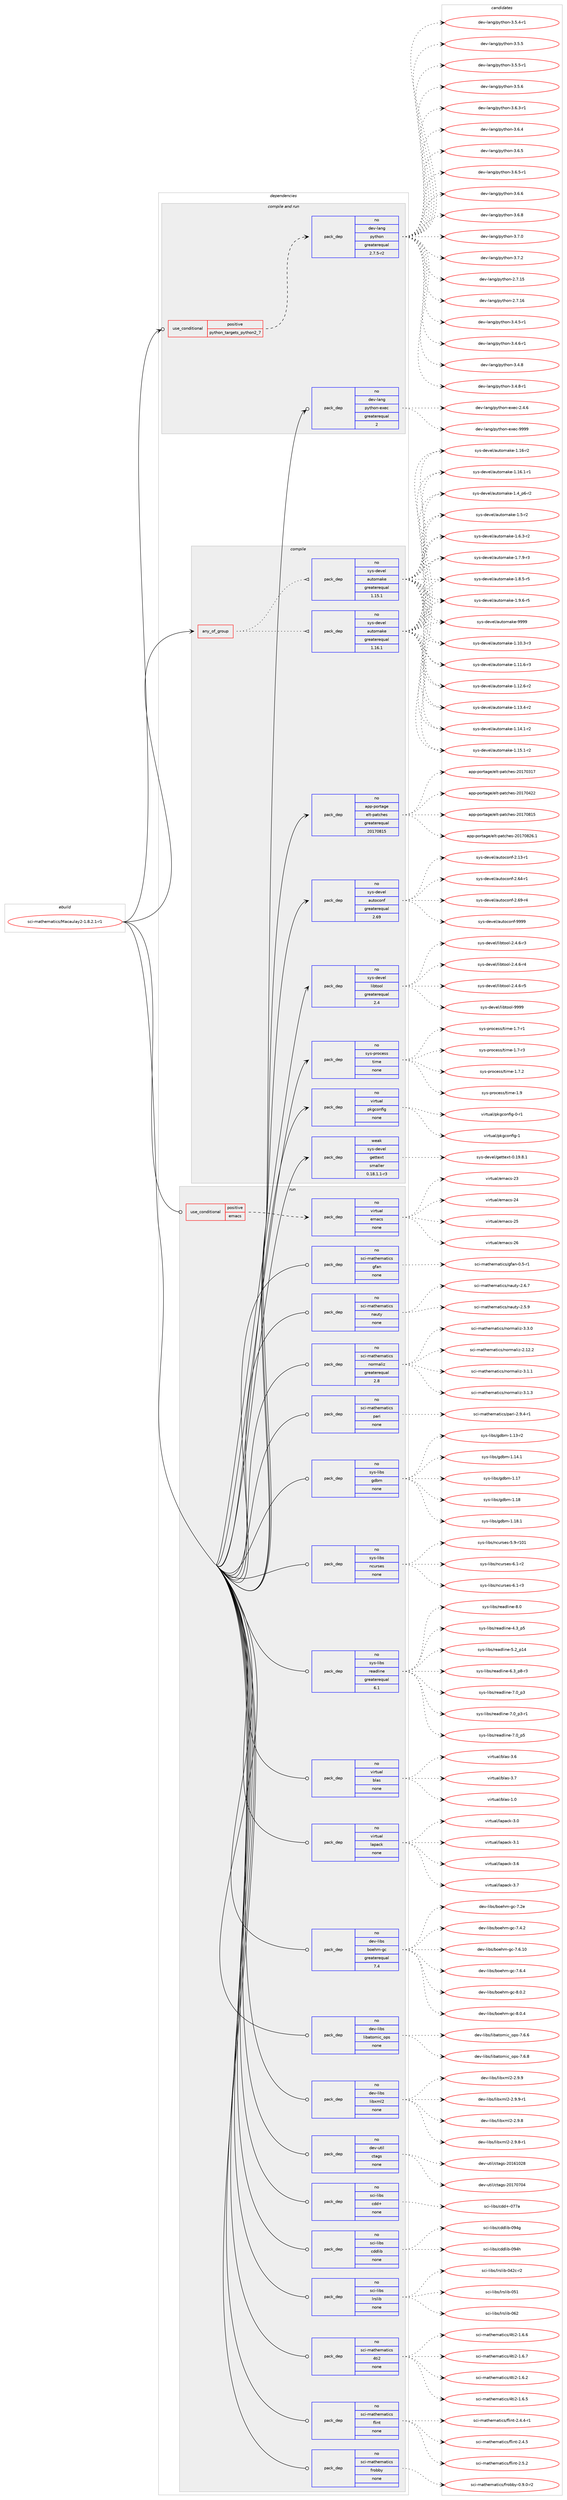 digraph prolog {

# *************
# Graph options
# *************

newrank=true;
concentrate=true;
compound=true;
graph [rankdir=LR,fontname=Helvetica,fontsize=10,ranksep=1.5];#, ranksep=2.5, nodesep=0.2];
edge  [arrowhead=vee];
node  [fontname=Helvetica,fontsize=10];

# **********
# The ebuild
# **********

subgraph cluster_leftcol {
color=gray;
rank=same;
label=<<i>ebuild</i>>;
id [label="sci-mathematics/Macaulay2-1.8.2.1-r1", color=red, width=4, href="../sci-mathematics/Macaulay2-1.8.2.1-r1.svg"];
}

# ****************
# The dependencies
# ****************

subgraph cluster_midcol {
color=gray;
label=<<i>dependencies</i>>;
subgraph cluster_compile {
fillcolor="#eeeeee";
style=filled;
label=<<i>compile</i>>;
subgraph any26973 {
dependency1697613 [label=<<TABLE BORDER="0" CELLBORDER="1" CELLSPACING="0" CELLPADDING="4"><TR><TD CELLPADDING="10">any_of_group</TD></TR></TABLE>>, shape=none, color=red];subgraph pack1215384 {
dependency1697614 [label=<<TABLE BORDER="0" CELLBORDER="1" CELLSPACING="0" CELLPADDING="4" WIDTH="220"><TR><TD ROWSPAN="6" CELLPADDING="30">pack_dep</TD></TR><TR><TD WIDTH="110">no</TD></TR><TR><TD>sys-devel</TD></TR><TR><TD>automake</TD></TR><TR><TD>greaterequal</TD></TR><TR><TD>1.16.1</TD></TR></TABLE>>, shape=none, color=blue];
}
dependency1697613:e -> dependency1697614:w [weight=20,style="dotted",arrowhead="oinv"];
subgraph pack1215385 {
dependency1697615 [label=<<TABLE BORDER="0" CELLBORDER="1" CELLSPACING="0" CELLPADDING="4" WIDTH="220"><TR><TD ROWSPAN="6" CELLPADDING="30">pack_dep</TD></TR><TR><TD WIDTH="110">no</TD></TR><TR><TD>sys-devel</TD></TR><TR><TD>automake</TD></TR><TR><TD>greaterequal</TD></TR><TR><TD>1.15.1</TD></TR></TABLE>>, shape=none, color=blue];
}
dependency1697613:e -> dependency1697615:w [weight=20,style="dotted",arrowhead="oinv"];
}
id:e -> dependency1697613:w [weight=20,style="solid",arrowhead="vee"];
subgraph pack1215386 {
dependency1697616 [label=<<TABLE BORDER="0" CELLBORDER="1" CELLSPACING="0" CELLPADDING="4" WIDTH="220"><TR><TD ROWSPAN="6" CELLPADDING="30">pack_dep</TD></TR><TR><TD WIDTH="110">no</TD></TR><TR><TD>app-portage</TD></TR><TR><TD>elt-patches</TD></TR><TR><TD>greaterequal</TD></TR><TR><TD>20170815</TD></TR></TABLE>>, shape=none, color=blue];
}
id:e -> dependency1697616:w [weight=20,style="solid",arrowhead="vee"];
subgraph pack1215387 {
dependency1697617 [label=<<TABLE BORDER="0" CELLBORDER="1" CELLSPACING="0" CELLPADDING="4" WIDTH="220"><TR><TD ROWSPAN="6" CELLPADDING="30">pack_dep</TD></TR><TR><TD WIDTH="110">no</TD></TR><TR><TD>sys-devel</TD></TR><TR><TD>autoconf</TD></TR><TR><TD>greaterequal</TD></TR><TR><TD>2.69</TD></TR></TABLE>>, shape=none, color=blue];
}
id:e -> dependency1697617:w [weight=20,style="solid",arrowhead="vee"];
subgraph pack1215388 {
dependency1697618 [label=<<TABLE BORDER="0" CELLBORDER="1" CELLSPACING="0" CELLPADDING="4" WIDTH="220"><TR><TD ROWSPAN="6" CELLPADDING="30">pack_dep</TD></TR><TR><TD WIDTH="110">no</TD></TR><TR><TD>sys-devel</TD></TR><TR><TD>libtool</TD></TR><TR><TD>greaterequal</TD></TR><TR><TD>2.4</TD></TR></TABLE>>, shape=none, color=blue];
}
id:e -> dependency1697618:w [weight=20,style="solid",arrowhead="vee"];
subgraph pack1215389 {
dependency1697619 [label=<<TABLE BORDER="0" CELLBORDER="1" CELLSPACING="0" CELLPADDING="4" WIDTH="220"><TR><TD ROWSPAN="6" CELLPADDING="30">pack_dep</TD></TR><TR><TD WIDTH="110">no</TD></TR><TR><TD>sys-process</TD></TR><TR><TD>time</TD></TR><TR><TD>none</TD></TR><TR><TD></TD></TR></TABLE>>, shape=none, color=blue];
}
id:e -> dependency1697619:w [weight=20,style="solid",arrowhead="vee"];
subgraph pack1215390 {
dependency1697620 [label=<<TABLE BORDER="0" CELLBORDER="1" CELLSPACING="0" CELLPADDING="4" WIDTH="220"><TR><TD ROWSPAN="6" CELLPADDING="30">pack_dep</TD></TR><TR><TD WIDTH="110">no</TD></TR><TR><TD>virtual</TD></TR><TR><TD>pkgconfig</TD></TR><TR><TD>none</TD></TR><TR><TD></TD></TR></TABLE>>, shape=none, color=blue];
}
id:e -> dependency1697620:w [weight=20,style="solid",arrowhead="vee"];
subgraph pack1215391 {
dependency1697621 [label=<<TABLE BORDER="0" CELLBORDER="1" CELLSPACING="0" CELLPADDING="4" WIDTH="220"><TR><TD ROWSPAN="6" CELLPADDING="30">pack_dep</TD></TR><TR><TD WIDTH="110">weak</TD></TR><TR><TD>sys-devel</TD></TR><TR><TD>gettext</TD></TR><TR><TD>smaller</TD></TR><TR><TD>0.18.1.1-r3</TD></TR></TABLE>>, shape=none, color=blue];
}
id:e -> dependency1697621:w [weight=20,style="solid",arrowhead="vee"];
}
subgraph cluster_compileandrun {
fillcolor="#eeeeee";
style=filled;
label=<<i>compile and run</i>>;
subgraph cond454404 {
dependency1697622 [label=<<TABLE BORDER="0" CELLBORDER="1" CELLSPACING="0" CELLPADDING="4"><TR><TD ROWSPAN="3" CELLPADDING="10">use_conditional</TD></TR><TR><TD>positive</TD></TR><TR><TD>python_targets_python2_7</TD></TR></TABLE>>, shape=none, color=red];
subgraph pack1215392 {
dependency1697623 [label=<<TABLE BORDER="0" CELLBORDER="1" CELLSPACING="0" CELLPADDING="4" WIDTH="220"><TR><TD ROWSPAN="6" CELLPADDING="30">pack_dep</TD></TR><TR><TD WIDTH="110">no</TD></TR><TR><TD>dev-lang</TD></TR><TR><TD>python</TD></TR><TR><TD>greaterequal</TD></TR><TR><TD>2.7.5-r2</TD></TR></TABLE>>, shape=none, color=blue];
}
dependency1697622:e -> dependency1697623:w [weight=20,style="dashed",arrowhead="vee"];
}
id:e -> dependency1697622:w [weight=20,style="solid",arrowhead="odotvee"];
subgraph pack1215393 {
dependency1697624 [label=<<TABLE BORDER="0" CELLBORDER="1" CELLSPACING="0" CELLPADDING="4" WIDTH="220"><TR><TD ROWSPAN="6" CELLPADDING="30">pack_dep</TD></TR><TR><TD WIDTH="110">no</TD></TR><TR><TD>dev-lang</TD></TR><TR><TD>python-exec</TD></TR><TR><TD>greaterequal</TD></TR><TR><TD>2</TD></TR></TABLE>>, shape=none, color=blue];
}
id:e -> dependency1697624:w [weight=20,style="solid",arrowhead="odotvee"];
}
subgraph cluster_run {
fillcolor="#eeeeee";
style=filled;
label=<<i>run</i>>;
subgraph cond454405 {
dependency1697625 [label=<<TABLE BORDER="0" CELLBORDER="1" CELLSPACING="0" CELLPADDING="4"><TR><TD ROWSPAN="3" CELLPADDING="10">use_conditional</TD></TR><TR><TD>positive</TD></TR><TR><TD>emacs</TD></TR></TABLE>>, shape=none, color=red];
subgraph pack1215394 {
dependency1697626 [label=<<TABLE BORDER="0" CELLBORDER="1" CELLSPACING="0" CELLPADDING="4" WIDTH="220"><TR><TD ROWSPAN="6" CELLPADDING="30">pack_dep</TD></TR><TR><TD WIDTH="110">no</TD></TR><TR><TD>virtual</TD></TR><TR><TD>emacs</TD></TR><TR><TD>none</TD></TR><TR><TD></TD></TR></TABLE>>, shape=none, color=blue];
}
dependency1697625:e -> dependency1697626:w [weight=20,style="dashed",arrowhead="vee"];
}
id:e -> dependency1697625:w [weight=20,style="solid",arrowhead="odot"];
subgraph pack1215395 {
dependency1697627 [label=<<TABLE BORDER="0" CELLBORDER="1" CELLSPACING="0" CELLPADDING="4" WIDTH="220"><TR><TD ROWSPAN="6" CELLPADDING="30">pack_dep</TD></TR><TR><TD WIDTH="110">no</TD></TR><TR><TD>dev-libs</TD></TR><TR><TD>boehm-gc</TD></TR><TR><TD>greaterequal</TD></TR><TR><TD>7.4</TD></TR></TABLE>>, shape=none, color=blue];
}
id:e -> dependency1697627:w [weight=20,style="solid",arrowhead="odot"];
subgraph pack1215396 {
dependency1697628 [label=<<TABLE BORDER="0" CELLBORDER="1" CELLSPACING="0" CELLPADDING="4" WIDTH="220"><TR><TD ROWSPAN="6" CELLPADDING="30">pack_dep</TD></TR><TR><TD WIDTH="110">no</TD></TR><TR><TD>dev-libs</TD></TR><TR><TD>libatomic_ops</TD></TR><TR><TD>none</TD></TR><TR><TD></TD></TR></TABLE>>, shape=none, color=blue];
}
id:e -> dependency1697628:w [weight=20,style="solid",arrowhead="odot"];
subgraph pack1215397 {
dependency1697629 [label=<<TABLE BORDER="0" CELLBORDER="1" CELLSPACING="0" CELLPADDING="4" WIDTH="220"><TR><TD ROWSPAN="6" CELLPADDING="30">pack_dep</TD></TR><TR><TD WIDTH="110">no</TD></TR><TR><TD>dev-libs</TD></TR><TR><TD>libxml2</TD></TR><TR><TD>none</TD></TR><TR><TD></TD></TR></TABLE>>, shape=none, color=blue];
}
id:e -> dependency1697629:w [weight=20,style="solid",arrowhead="odot"];
subgraph pack1215398 {
dependency1697630 [label=<<TABLE BORDER="0" CELLBORDER="1" CELLSPACING="0" CELLPADDING="4" WIDTH="220"><TR><TD ROWSPAN="6" CELLPADDING="30">pack_dep</TD></TR><TR><TD WIDTH="110">no</TD></TR><TR><TD>dev-util</TD></TR><TR><TD>ctags</TD></TR><TR><TD>none</TD></TR><TR><TD></TD></TR></TABLE>>, shape=none, color=blue];
}
id:e -> dependency1697630:w [weight=20,style="solid",arrowhead="odot"];
subgraph pack1215399 {
dependency1697631 [label=<<TABLE BORDER="0" CELLBORDER="1" CELLSPACING="0" CELLPADDING="4" WIDTH="220"><TR><TD ROWSPAN="6" CELLPADDING="30">pack_dep</TD></TR><TR><TD WIDTH="110">no</TD></TR><TR><TD>sci-libs</TD></TR><TR><TD>cdd+</TD></TR><TR><TD>none</TD></TR><TR><TD></TD></TR></TABLE>>, shape=none, color=blue];
}
id:e -> dependency1697631:w [weight=20,style="solid",arrowhead="odot"];
subgraph pack1215400 {
dependency1697632 [label=<<TABLE BORDER="0" CELLBORDER="1" CELLSPACING="0" CELLPADDING="4" WIDTH="220"><TR><TD ROWSPAN="6" CELLPADDING="30">pack_dep</TD></TR><TR><TD WIDTH="110">no</TD></TR><TR><TD>sci-libs</TD></TR><TR><TD>cddlib</TD></TR><TR><TD>none</TD></TR><TR><TD></TD></TR></TABLE>>, shape=none, color=blue];
}
id:e -> dependency1697632:w [weight=20,style="solid",arrowhead="odot"];
subgraph pack1215401 {
dependency1697633 [label=<<TABLE BORDER="0" CELLBORDER="1" CELLSPACING="0" CELLPADDING="4" WIDTH="220"><TR><TD ROWSPAN="6" CELLPADDING="30">pack_dep</TD></TR><TR><TD WIDTH="110">no</TD></TR><TR><TD>sci-libs</TD></TR><TR><TD>lrslib</TD></TR><TR><TD>none</TD></TR><TR><TD></TD></TR></TABLE>>, shape=none, color=blue];
}
id:e -> dependency1697633:w [weight=20,style="solid",arrowhead="odot"];
subgraph pack1215402 {
dependency1697634 [label=<<TABLE BORDER="0" CELLBORDER="1" CELLSPACING="0" CELLPADDING="4" WIDTH="220"><TR><TD ROWSPAN="6" CELLPADDING="30">pack_dep</TD></TR><TR><TD WIDTH="110">no</TD></TR><TR><TD>sci-mathematics</TD></TR><TR><TD>4ti2</TD></TR><TR><TD>none</TD></TR><TR><TD></TD></TR></TABLE>>, shape=none, color=blue];
}
id:e -> dependency1697634:w [weight=20,style="solid",arrowhead="odot"];
subgraph pack1215403 {
dependency1697635 [label=<<TABLE BORDER="0" CELLBORDER="1" CELLSPACING="0" CELLPADDING="4" WIDTH="220"><TR><TD ROWSPAN="6" CELLPADDING="30">pack_dep</TD></TR><TR><TD WIDTH="110">no</TD></TR><TR><TD>sci-mathematics</TD></TR><TR><TD>flint</TD></TR><TR><TD>none</TD></TR><TR><TD></TD></TR></TABLE>>, shape=none, color=blue];
}
id:e -> dependency1697635:w [weight=20,style="solid",arrowhead="odot"];
subgraph pack1215404 {
dependency1697636 [label=<<TABLE BORDER="0" CELLBORDER="1" CELLSPACING="0" CELLPADDING="4" WIDTH="220"><TR><TD ROWSPAN="6" CELLPADDING="30">pack_dep</TD></TR><TR><TD WIDTH="110">no</TD></TR><TR><TD>sci-mathematics</TD></TR><TR><TD>frobby</TD></TR><TR><TD>none</TD></TR><TR><TD></TD></TR></TABLE>>, shape=none, color=blue];
}
id:e -> dependency1697636:w [weight=20,style="solid",arrowhead="odot"];
subgraph pack1215405 {
dependency1697637 [label=<<TABLE BORDER="0" CELLBORDER="1" CELLSPACING="0" CELLPADDING="4" WIDTH="220"><TR><TD ROWSPAN="6" CELLPADDING="30">pack_dep</TD></TR><TR><TD WIDTH="110">no</TD></TR><TR><TD>sci-mathematics</TD></TR><TR><TD>gfan</TD></TR><TR><TD>none</TD></TR><TR><TD></TD></TR></TABLE>>, shape=none, color=blue];
}
id:e -> dependency1697637:w [weight=20,style="solid",arrowhead="odot"];
subgraph pack1215406 {
dependency1697638 [label=<<TABLE BORDER="0" CELLBORDER="1" CELLSPACING="0" CELLPADDING="4" WIDTH="220"><TR><TD ROWSPAN="6" CELLPADDING="30">pack_dep</TD></TR><TR><TD WIDTH="110">no</TD></TR><TR><TD>sci-mathematics</TD></TR><TR><TD>nauty</TD></TR><TR><TD>none</TD></TR><TR><TD></TD></TR></TABLE>>, shape=none, color=blue];
}
id:e -> dependency1697638:w [weight=20,style="solid",arrowhead="odot"];
subgraph pack1215407 {
dependency1697639 [label=<<TABLE BORDER="0" CELLBORDER="1" CELLSPACING="0" CELLPADDING="4" WIDTH="220"><TR><TD ROWSPAN="6" CELLPADDING="30">pack_dep</TD></TR><TR><TD WIDTH="110">no</TD></TR><TR><TD>sci-mathematics</TD></TR><TR><TD>normaliz</TD></TR><TR><TD>greaterequal</TD></TR><TR><TD>2.8</TD></TR></TABLE>>, shape=none, color=blue];
}
id:e -> dependency1697639:w [weight=20,style="solid",arrowhead="odot"];
subgraph pack1215408 {
dependency1697640 [label=<<TABLE BORDER="0" CELLBORDER="1" CELLSPACING="0" CELLPADDING="4" WIDTH="220"><TR><TD ROWSPAN="6" CELLPADDING="30">pack_dep</TD></TR><TR><TD WIDTH="110">no</TD></TR><TR><TD>sci-mathematics</TD></TR><TR><TD>pari</TD></TR><TR><TD>none</TD></TR><TR><TD></TD></TR></TABLE>>, shape=none, color=blue];
}
id:e -> dependency1697640:w [weight=20,style="solid",arrowhead="odot"];
subgraph pack1215409 {
dependency1697641 [label=<<TABLE BORDER="0" CELLBORDER="1" CELLSPACING="0" CELLPADDING="4" WIDTH="220"><TR><TD ROWSPAN="6" CELLPADDING="30">pack_dep</TD></TR><TR><TD WIDTH="110">no</TD></TR><TR><TD>sys-libs</TD></TR><TR><TD>gdbm</TD></TR><TR><TD>none</TD></TR><TR><TD></TD></TR></TABLE>>, shape=none, color=blue];
}
id:e -> dependency1697641:w [weight=20,style="solid",arrowhead="odot"];
subgraph pack1215410 {
dependency1697642 [label=<<TABLE BORDER="0" CELLBORDER="1" CELLSPACING="0" CELLPADDING="4" WIDTH="220"><TR><TD ROWSPAN="6" CELLPADDING="30">pack_dep</TD></TR><TR><TD WIDTH="110">no</TD></TR><TR><TD>sys-libs</TD></TR><TR><TD>ncurses</TD></TR><TR><TD>none</TD></TR><TR><TD></TD></TR></TABLE>>, shape=none, color=blue];
}
id:e -> dependency1697642:w [weight=20,style="solid",arrowhead="odot"];
subgraph pack1215411 {
dependency1697643 [label=<<TABLE BORDER="0" CELLBORDER="1" CELLSPACING="0" CELLPADDING="4" WIDTH="220"><TR><TD ROWSPAN="6" CELLPADDING="30">pack_dep</TD></TR><TR><TD WIDTH="110">no</TD></TR><TR><TD>sys-libs</TD></TR><TR><TD>readline</TD></TR><TR><TD>greaterequal</TD></TR><TR><TD>6.1</TD></TR></TABLE>>, shape=none, color=blue];
}
id:e -> dependency1697643:w [weight=20,style="solid",arrowhead="odot"];
subgraph pack1215412 {
dependency1697644 [label=<<TABLE BORDER="0" CELLBORDER="1" CELLSPACING="0" CELLPADDING="4" WIDTH="220"><TR><TD ROWSPAN="6" CELLPADDING="30">pack_dep</TD></TR><TR><TD WIDTH="110">no</TD></TR><TR><TD>virtual</TD></TR><TR><TD>blas</TD></TR><TR><TD>none</TD></TR><TR><TD></TD></TR></TABLE>>, shape=none, color=blue];
}
id:e -> dependency1697644:w [weight=20,style="solid",arrowhead="odot"];
subgraph pack1215413 {
dependency1697645 [label=<<TABLE BORDER="0" CELLBORDER="1" CELLSPACING="0" CELLPADDING="4" WIDTH="220"><TR><TD ROWSPAN="6" CELLPADDING="30">pack_dep</TD></TR><TR><TD WIDTH="110">no</TD></TR><TR><TD>virtual</TD></TR><TR><TD>lapack</TD></TR><TR><TD>none</TD></TR><TR><TD></TD></TR></TABLE>>, shape=none, color=blue];
}
id:e -> dependency1697645:w [weight=20,style="solid",arrowhead="odot"];
}
}

# **************
# The candidates
# **************

subgraph cluster_choices {
rank=same;
color=gray;
label=<<i>candidates</i>>;

subgraph choice1215384 {
color=black;
nodesep=1;
choice11512111545100101118101108479711711611110997107101454946494846514511451 [label="sys-devel/automake-1.10.3-r3", color=red, width=4,href="../sys-devel/automake-1.10.3-r3.svg"];
choice11512111545100101118101108479711711611110997107101454946494946544511451 [label="sys-devel/automake-1.11.6-r3", color=red, width=4,href="../sys-devel/automake-1.11.6-r3.svg"];
choice11512111545100101118101108479711711611110997107101454946495046544511450 [label="sys-devel/automake-1.12.6-r2", color=red, width=4,href="../sys-devel/automake-1.12.6-r2.svg"];
choice11512111545100101118101108479711711611110997107101454946495146524511450 [label="sys-devel/automake-1.13.4-r2", color=red, width=4,href="../sys-devel/automake-1.13.4-r2.svg"];
choice11512111545100101118101108479711711611110997107101454946495246494511450 [label="sys-devel/automake-1.14.1-r2", color=red, width=4,href="../sys-devel/automake-1.14.1-r2.svg"];
choice11512111545100101118101108479711711611110997107101454946495346494511450 [label="sys-devel/automake-1.15.1-r2", color=red, width=4,href="../sys-devel/automake-1.15.1-r2.svg"];
choice1151211154510010111810110847971171161111099710710145494649544511450 [label="sys-devel/automake-1.16-r2", color=red, width=4,href="../sys-devel/automake-1.16-r2.svg"];
choice11512111545100101118101108479711711611110997107101454946495446494511449 [label="sys-devel/automake-1.16.1-r1", color=red, width=4,href="../sys-devel/automake-1.16.1-r1.svg"];
choice115121115451001011181011084797117116111109971071014549465295112544511450 [label="sys-devel/automake-1.4_p6-r2", color=red, width=4,href="../sys-devel/automake-1.4_p6-r2.svg"];
choice11512111545100101118101108479711711611110997107101454946534511450 [label="sys-devel/automake-1.5-r2", color=red, width=4,href="../sys-devel/automake-1.5-r2.svg"];
choice115121115451001011181011084797117116111109971071014549465446514511450 [label="sys-devel/automake-1.6.3-r2", color=red, width=4,href="../sys-devel/automake-1.6.3-r2.svg"];
choice115121115451001011181011084797117116111109971071014549465546574511451 [label="sys-devel/automake-1.7.9-r3", color=red, width=4,href="../sys-devel/automake-1.7.9-r3.svg"];
choice115121115451001011181011084797117116111109971071014549465646534511453 [label="sys-devel/automake-1.8.5-r5", color=red, width=4,href="../sys-devel/automake-1.8.5-r5.svg"];
choice115121115451001011181011084797117116111109971071014549465746544511453 [label="sys-devel/automake-1.9.6-r5", color=red, width=4,href="../sys-devel/automake-1.9.6-r5.svg"];
choice115121115451001011181011084797117116111109971071014557575757 [label="sys-devel/automake-9999", color=red, width=4,href="../sys-devel/automake-9999.svg"];
dependency1697614:e -> choice11512111545100101118101108479711711611110997107101454946494846514511451:w [style=dotted,weight="100"];
dependency1697614:e -> choice11512111545100101118101108479711711611110997107101454946494946544511451:w [style=dotted,weight="100"];
dependency1697614:e -> choice11512111545100101118101108479711711611110997107101454946495046544511450:w [style=dotted,weight="100"];
dependency1697614:e -> choice11512111545100101118101108479711711611110997107101454946495146524511450:w [style=dotted,weight="100"];
dependency1697614:e -> choice11512111545100101118101108479711711611110997107101454946495246494511450:w [style=dotted,weight="100"];
dependency1697614:e -> choice11512111545100101118101108479711711611110997107101454946495346494511450:w [style=dotted,weight="100"];
dependency1697614:e -> choice1151211154510010111810110847971171161111099710710145494649544511450:w [style=dotted,weight="100"];
dependency1697614:e -> choice11512111545100101118101108479711711611110997107101454946495446494511449:w [style=dotted,weight="100"];
dependency1697614:e -> choice115121115451001011181011084797117116111109971071014549465295112544511450:w [style=dotted,weight="100"];
dependency1697614:e -> choice11512111545100101118101108479711711611110997107101454946534511450:w [style=dotted,weight="100"];
dependency1697614:e -> choice115121115451001011181011084797117116111109971071014549465446514511450:w [style=dotted,weight="100"];
dependency1697614:e -> choice115121115451001011181011084797117116111109971071014549465546574511451:w [style=dotted,weight="100"];
dependency1697614:e -> choice115121115451001011181011084797117116111109971071014549465646534511453:w [style=dotted,weight="100"];
dependency1697614:e -> choice115121115451001011181011084797117116111109971071014549465746544511453:w [style=dotted,weight="100"];
dependency1697614:e -> choice115121115451001011181011084797117116111109971071014557575757:w [style=dotted,weight="100"];
}
subgraph choice1215385 {
color=black;
nodesep=1;
choice11512111545100101118101108479711711611110997107101454946494846514511451 [label="sys-devel/automake-1.10.3-r3", color=red, width=4,href="../sys-devel/automake-1.10.3-r3.svg"];
choice11512111545100101118101108479711711611110997107101454946494946544511451 [label="sys-devel/automake-1.11.6-r3", color=red, width=4,href="../sys-devel/automake-1.11.6-r3.svg"];
choice11512111545100101118101108479711711611110997107101454946495046544511450 [label="sys-devel/automake-1.12.6-r2", color=red, width=4,href="../sys-devel/automake-1.12.6-r2.svg"];
choice11512111545100101118101108479711711611110997107101454946495146524511450 [label="sys-devel/automake-1.13.4-r2", color=red, width=4,href="../sys-devel/automake-1.13.4-r2.svg"];
choice11512111545100101118101108479711711611110997107101454946495246494511450 [label="sys-devel/automake-1.14.1-r2", color=red, width=4,href="../sys-devel/automake-1.14.1-r2.svg"];
choice11512111545100101118101108479711711611110997107101454946495346494511450 [label="sys-devel/automake-1.15.1-r2", color=red, width=4,href="../sys-devel/automake-1.15.1-r2.svg"];
choice1151211154510010111810110847971171161111099710710145494649544511450 [label="sys-devel/automake-1.16-r2", color=red, width=4,href="../sys-devel/automake-1.16-r2.svg"];
choice11512111545100101118101108479711711611110997107101454946495446494511449 [label="sys-devel/automake-1.16.1-r1", color=red, width=4,href="../sys-devel/automake-1.16.1-r1.svg"];
choice115121115451001011181011084797117116111109971071014549465295112544511450 [label="sys-devel/automake-1.4_p6-r2", color=red, width=4,href="../sys-devel/automake-1.4_p6-r2.svg"];
choice11512111545100101118101108479711711611110997107101454946534511450 [label="sys-devel/automake-1.5-r2", color=red, width=4,href="../sys-devel/automake-1.5-r2.svg"];
choice115121115451001011181011084797117116111109971071014549465446514511450 [label="sys-devel/automake-1.6.3-r2", color=red, width=4,href="../sys-devel/automake-1.6.3-r2.svg"];
choice115121115451001011181011084797117116111109971071014549465546574511451 [label="sys-devel/automake-1.7.9-r3", color=red, width=4,href="../sys-devel/automake-1.7.9-r3.svg"];
choice115121115451001011181011084797117116111109971071014549465646534511453 [label="sys-devel/automake-1.8.5-r5", color=red, width=4,href="../sys-devel/automake-1.8.5-r5.svg"];
choice115121115451001011181011084797117116111109971071014549465746544511453 [label="sys-devel/automake-1.9.6-r5", color=red, width=4,href="../sys-devel/automake-1.9.6-r5.svg"];
choice115121115451001011181011084797117116111109971071014557575757 [label="sys-devel/automake-9999", color=red, width=4,href="../sys-devel/automake-9999.svg"];
dependency1697615:e -> choice11512111545100101118101108479711711611110997107101454946494846514511451:w [style=dotted,weight="100"];
dependency1697615:e -> choice11512111545100101118101108479711711611110997107101454946494946544511451:w [style=dotted,weight="100"];
dependency1697615:e -> choice11512111545100101118101108479711711611110997107101454946495046544511450:w [style=dotted,weight="100"];
dependency1697615:e -> choice11512111545100101118101108479711711611110997107101454946495146524511450:w [style=dotted,weight="100"];
dependency1697615:e -> choice11512111545100101118101108479711711611110997107101454946495246494511450:w [style=dotted,weight="100"];
dependency1697615:e -> choice11512111545100101118101108479711711611110997107101454946495346494511450:w [style=dotted,weight="100"];
dependency1697615:e -> choice1151211154510010111810110847971171161111099710710145494649544511450:w [style=dotted,weight="100"];
dependency1697615:e -> choice11512111545100101118101108479711711611110997107101454946495446494511449:w [style=dotted,weight="100"];
dependency1697615:e -> choice115121115451001011181011084797117116111109971071014549465295112544511450:w [style=dotted,weight="100"];
dependency1697615:e -> choice11512111545100101118101108479711711611110997107101454946534511450:w [style=dotted,weight="100"];
dependency1697615:e -> choice115121115451001011181011084797117116111109971071014549465446514511450:w [style=dotted,weight="100"];
dependency1697615:e -> choice115121115451001011181011084797117116111109971071014549465546574511451:w [style=dotted,weight="100"];
dependency1697615:e -> choice115121115451001011181011084797117116111109971071014549465646534511453:w [style=dotted,weight="100"];
dependency1697615:e -> choice115121115451001011181011084797117116111109971071014549465746544511453:w [style=dotted,weight="100"];
dependency1697615:e -> choice115121115451001011181011084797117116111109971071014557575757:w [style=dotted,weight="100"];
}
subgraph choice1215386 {
color=black;
nodesep=1;
choice97112112451121111141169710310147101108116451129711699104101115455048495548514955 [label="app-portage/elt-patches-20170317", color=red, width=4,href="../app-portage/elt-patches-20170317.svg"];
choice97112112451121111141169710310147101108116451129711699104101115455048495548525050 [label="app-portage/elt-patches-20170422", color=red, width=4,href="../app-portage/elt-patches-20170422.svg"];
choice97112112451121111141169710310147101108116451129711699104101115455048495548564953 [label="app-portage/elt-patches-20170815", color=red, width=4,href="../app-portage/elt-patches-20170815.svg"];
choice971121124511211111411697103101471011081164511297116991041011154550484955485650544649 [label="app-portage/elt-patches-20170826.1", color=red, width=4,href="../app-portage/elt-patches-20170826.1.svg"];
dependency1697616:e -> choice97112112451121111141169710310147101108116451129711699104101115455048495548514955:w [style=dotted,weight="100"];
dependency1697616:e -> choice97112112451121111141169710310147101108116451129711699104101115455048495548525050:w [style=dotted,weight="100"];
dependency1697616:e -> choice97112112451121111141169710310147101108116451129711699104101115455048495548564953:w [style=dotted,weight="100"];
dependency1697616:e -> choice971121124511211111411697103101471011081164511297116991041011154550484955485650544649:w [style=dotted,weight="100"];
}
subgraph choice1215387 {
color=black;
nodesep=1;
choice1151211154510010111810110847971171161119911111010245504649514511449 [label="sys-devel/autoconf-2.13-r1", color=red, width=4,href="../sys-devel/autoconf-2.13-r1.svg"];
choice1151211154510010111810110847971171161119911111010245504654524511449 [label="sys-devel/autoconf-2.64-r1", color=red, width=4,href="../sys-devel/autoconf-2.64-r1.svg"];
choice1151211154510010111810110847971171161119911111010245504654574511452 [label="sys-devel/autoconf-2.69-r4", color=red, width=4,href="../sys-devel/autoconf-2.69-r4.svg"];
choice115121115451001011181011084797117116111991111101024557575757 [label="sys-devel/autoconf-9999", color=red, width=4,href="../sys-devel/autoconf-9999.svg"];
dependency1697617:e -> choice1151211154510010111810110847971171161119911111010245504649514511449:w [style=dotted,weight="100"];
dependency1697617:e -> choice1151211154510010111810110847971171161119911111010245504654524511449:w [style=dotted,weight="100"];
dependency1697617:e -> choice1151211154510010111810110847971171161119911111010245504654574511452:w [style=dotted,weight="100"];
dependency1697617:e -> choice115121115451001011181011084797117116111991111101024557575757:w [style=dotted,weight="100"];
}
subgraph choice1215388 {
color=black;
nodesep=1;
choice1151211154510010111810110847108105981161111111084550465246544511451 [label="sys-devel/libtool-2.4.6-r3", color=red, width=4,href="../sys-devel/libtool-2.4.6-r3.svg"];
choice1151211154510010111810110847108105981161111111084550465246544511452 [label="sys-devel/libtool-2.4.6-r4", color=red, width=4,href="../sys-devel/libtool-2.4.6-r4.svg"];
choice1151211154510010111810110847108105981161111111084550465246544511453 [label="sys-devel/libtool-2.4.6-r5", color=red, width=4,href="../sys-devel/libtool-2.4.6-r5.svg"];
choice1151211154510010111810110847108105981161111111084557575757 [label="sys-devel/libtool-9999", color=red, width=4,href="../sys-devel/libtool-9999.svg"];
dependency1697618:e -> choice1151211154510010111810110847108105981161111111084550465246544511451:w [style=dotted,weight="100"];
dependency1697618:e -> choice1151211154510010111810110847108105981161111111084550465246544511452:w [style=dotted,weight="100"];
dependency1697618:e -> choice1151211154510010111810110847108105981161111111084550465246544511453:w [style=dotted,weight="100"];
dependency1697618:e -> choice1151211154510010111810110847108105981161111111084557575757:w [style=dotted,weight="100"];
}
subgraph choice1215389 {
color=black;
nodesep=1;
choice115121115451121141119910111511547116105109101454946554511449 [label="sys-process/time-1.7-r1", color=red, width=4,href="../sys-process/time-1.7-r1.svg"];
choice115121115451121141119910111511547116105109101454946554511451 [label="sys-process/time-1.7-r3", color=red, width=4,href="../sys-process/time-1.7-r3.svg"];
choice115121115451121141119910111511547116105109101454946554650 [label="sys-process/time-1.7.2", color=red, width=4,href="../sys-process/time-1.7.2.svg"];
choice11512111545112114111991011151154711610510910145494657 [label="sys-process/time-1.9", color=red, width=4,href="../sys-process/time-1.9.svg"];
dependency1697619:e -> choice115121115451121141119910111511547116105109101454946554511449:w [style=dotted,weight="100"];
dependency1697619:e -> choice115121115451121141119910111511547116105109101454946554511451:w [style=dotted,weight="100"];
dependency1697619:e -> choice115121115451121141119910111511547116105109101454946554650:w [style=dotted,weight="100"];
dependency1697619:e -> choice11512111545112114111991011151154711610510910145494657:w [style=dotted,weight="100"];
}
subgraph choice1215390 {
color=black;
nodesep=1;
choice11810511411611797108471121071039911111010210510345484511449 [label="virtual/pkgconfig-0-r1", color=red, width=4,href="../virtual/pkgconfig-0-r1.svg"];
choice1181051141161179710847112107103991111101021051034549 [label="virtual/pkgconfig-1", color=red, width=4,href="../virtual/pkgconfig-1.svg"];
dependency1697620:e -> choice11810511411611797108471121071039911111010210510345484511449:w [style=dotted,weight="100"];
dependency1697620:e -> choice1181051141161179710847112107103991111101021051034549:w [style=dotted,weight="100"];
}
subgraph choice1215391 {
color=black;
nodesep=1;
choice1151211154510010111810110847103101116116101120116454846495746564649 [label="sys-devel/gettext-0.19.8.1", color=red, width=4,href="../sys-devel/gettext-0.19.8.1.svg"];
dependency1697621:e -> choice1151211154510010111810110847103101116116101120116454846495746564649:w [style=dotted,weight="100"];
}
subgraph choice1215392 {
color=black;
nodesep=1;
choice10010111845108971101034711212111610411111045504655464953 [label="dev-lang/python-2.7.15", color=red, width=4,href="../dev-lang/python-2.7.15.svg"];
choice10010111845108971101034711212111610411111045504655464954 [label="dev-lang/python-2.7.16", color=red, width=4,href="../dev-lang/python-2.7.16.svg"];
choice1001011184510897110103471121211161041111104551465246534511449 [label="dev-lang/python-3.4.5-r1", color=red, width=4,href="../dev-lang/python-3.4.5-r1.svg"];
choice1001011184510897110103471121211161041111104551465246544511449 [label="dev-lang/python-3.4.6-r1", color=red, width=4,href="../dev-lang/python-3.4.6-r1.svg"];
choice100101118451089711010347112121116104111110455146524656 [label="dev-lang/python-3.4.8", color=red, width=4,href="../dev-lang/python-3.4.8.svg"];
choice1001011184510897110103471121211161041111104551465246564511449 [label="dev-lang/python-3.4.8-r1", color=red, width=4,href="../dev-lang/python-3.4.8-r1.svg"];
choice1001011184510897110103471121211161041111104551465346524511449 [label="dev-lang/python-3.5.4-r1", color=red, width=4,href="../dev-lang/python-3.5.4-r1.svg"];
choice100101118451089711010347112121116104111110455146534653 [label="dev-lang/python-3.5.5", color=red, width=4,href="../dev-lang/python-3.5.5.svg"];
choice1001011184510897110103471121211161041111104551465346534511449 [label="dev-lang/python-3.5.5-r1", color=red, width=4,href="../dev-lang/python-3.5.5-r1.svg"];
choice100101118451089711010347112121116104111110455146534654 [label="dev-lang/python-3.5.6", color=red, width=4,href="../dev-lang/python-3.5.6.svg"];
choice1001011184510897110103471121211161041111104551465446514511449 [label="dev-lang/python-3.6.3-r1", color=red, width=4,href="../dev-lang/python-3.6.3-r1.svg"];
choice100101118451089711010347112121116104111110455146544652 [label="dev-lang/python-3.6.4", color=red, width=4,href="../dev-lang/python-3.6.4.svg"];
choice100101118451089711010347112121116104111110455146544653 [label="dev-lang/python-3.6.5", color=red, width=4,href="../dev-lang/python-3.6.5.svg"];
choice1001011184510897110103471121211161041111104551465446534511449 [label="dev-lang/python-3.6.5-r1", color=red, width=4,href="../dev-lang/python-3.6.5-r1.svg"];
choice100101118451089711010347112121116104111110455146544654 [label="dev-lang/python-3.6.6", color=red, width=4,href="../dev-lang/python-3.6.6.svg"];
choice100101118451089711010347112121116104111110455146544656 [label="dev-lang/python-3.6.8", color=red, width=4,href="../dev-lang/python-3.6.8.svg"];
choice100101118451089711010347112121116104111110455146554648 [label="dev-lang/python-3.7.0", color=red, width=4,href="../dev-lang/python-3.7.0.svg"];
choice100101118451089711010347112121116104111110455146554650 [label="dev-lang/python-3.7.2", color=red, width=4,href="../dev-lang/python-3.7.2.svg"];
dependency1697623:e -> choice10010111845108971101034711212111610411111045504655464953:w [style=dotted,weight="100"];
dependency1697623:e -> choice10010111845108971101034711212111610411111045504655464954:w [style=dotted,weight="100"];
dependency1697623:e -> choice1001011184510897110103471121211161041111104551465246534511449:w [style=dotted,weight="100"];
dependency1697623:e -> choice1001011184510897110103471121211161041111104551465246544511449:w [style=dotted,weight="100"];
dependency1697623:e -> choice100101118451089711010347112121116104111110455146524656:w [style=dotted,weight="100"];
dependency1697623:e -> choice1001011184510897110103471121211161041111104551465246564511449:w [style=dotted,weight="100"];
dependency1697623:e -> choice1001011184510897110103471121211161041111104551465346524511449:w [style=dotted,weight="100"];
dependency1697623:e -> choice100101118451089711010347112121116104111110455146534653:w [style=dotted,weight="100"];
dependency1697623:e -> choice1001011184510897110103471121211161041111104551465346534511449:w [style=dotted,weight="100"];
dependency1697623:e -> choice100101118451089711010347112121116104111110455146534654:w [style=dotted,weight="100"];
dependency1697623:e -> choice1001011184510897110103471121211161041111104551465446514511449:w [style=dotted,weight="100"];
dependency1697623:e -> choice100101118451089711010347112121116104111110455146544652:w [style=dotted,weight="100"];
dependency1697623:e -> choice100101118451089711010347112121116104111110455146544653:w [style=dotted,weight="100"];
dependency1697623:e -> choice1001011184510897110103471121211161041111104551465446534511449:w [style=dotted,weight="100"];
dependency1697623:e -> choice100101118451089711010347112121116104111110455146544654:w [style=dotted,weight="100"];
dependency1697623:e -> choice100101118451089711010347112121116104111110455146544656:w [style=dotted,weight="100"];
dependency1697623:e -> choice100101118451089711010347112121116104111110455146554648:w [style=dotted,weight="100"];
dependency1697623:e -> choice100101118451089711010347112121116104111110455146554650:w [style=dotted,weight="100"];
}
subgraph choice1215393 {
color=black;
nodesep=1;
choice1001011184510897110103471121211161041111104510112010199455046524654 [label="dev-lang/python-exec-2.4.6", color=red, width=4,href="../dev-lang/python-exec-2.4.6.svg"];
choice10010111845108971101034711212111610411111045101120101994557575757 [label="dev-lang/python-exec-9999", color=red, width=4,href="../dev-lang/python-exec-9999.svg"];
dependency1697624:e -> choice1001011184510897110103471121211161041111104510112010199455046524654:w [style=dotted,weight="100"];
dependency1697624:e -> choice10010111845108971101034711212111610411111045101120101994557575757:w [style=dotted,weight="100"];
}
subgraph choice1215394 {
color=black;
nodesep=1;
choice11810511411611797108471011099799115455051 [label="virtual/emacs-23", color=red, width=4,href="../virtual/emacs-23.svg"];
choice11810511411611797108471011099799115455052 [label="virtual/emacs-24", color=red, width=4,href="../virtual/emacs-24.svg"];
choice11810511411611797108471011099799115455053 [label="virtual/emacs-25", color=red, width=4,href="../virtual/emacs-25.svg"];
choice11810511411611797108471011099799115455054 [label="virtual/emacs-26", color=red, width=4,href="../virtual/emacs-26.svg"];
dependency1697626:e -> choice11810511411611797108471011099799115455051:w [style=dotted,weight="100"];
dependency1697626:e -> choice11810511411611797108471011099799115455052:w [style=dotted,weight="100"];
dependency1697626:e -> choice11810511411611797108471011099799115455053:w [style=dotted,weight="100"];
dependency1697626:e -> choice11810511411611797108471011099799115455054:w [style=dotted,weight="100"];
}
subgraph choice1215395 {
color=black;
nodesep=1;
choice10010111845108105981154798111101104109451039945554650101 [label="dev-libs/boehm-gc-7.2e", color=red, width=4,href="../dev-libs/boehm-gc-7.2e.svg"];
choice100101118451081059811547981111011041094510399455546524650 [label="dev-libs/boehm-gc-7.4.2", color=red, width=4,href="../dev-libs/boehm-gc-7.4.2.svg"];
choice10010111845108105981154798111101104109451039945554654464948 [label="dev-libs/boehm-gc-7.6.10", color=red, width=4,href="../dev-libs/boehm-gc-7.6.10.svg"];
choice100101118451081059811547981111011041094510399455546544652 [label="dev-libs/boehm-gc-7.6.4", color=red, width=4,href="../dev-libs/boehm-gc-7.6.4.svg"];
choice100101118451081059811547981111011041094510399455646484650 [label="dev-libs/boehm-gc-8.0.2", color=red, width=4,href="../dev-libs/boehm-gc-8.0.2.svg"];
choice100101118451081059811547981111011041094510399455646484652 [label="dev-libs/boehm-gc-8.0.4", color=red, width=4,href="../dev-libs/boehm-gc-8.0.4.svg"];
dependency1697627:e -> choice10010111845108105981154798111101104109451039945554650101:w [style=dotted,weight="100"];
dependency1697627:e -> choice100101118451081059811547981111011041094510399455546524650:w [style=dotted,weight="100"];
dependency1697627:e -> choice10010111845108105981154798111101104109451039945554654464948:w [style=dotted,weight="100"];
dependency1697627:e -> choice100101118451081059811547981111011041094510399455546544652:w [style=dotted,weight="100"];
dependency1697627:e -> choice100101118451081059811547981111011041094510399455646484650:w [style=dotted,weight="100"];
dependency1697627:e -> choice100101118451081059811547981111011041094510399455646484652:w [style=dotted,weight="100"];
}
subgraph choice1215396 {
color=black;
nodesep=1;
choice10010111845108105981154710810598971161111091059995111112115455546544654 [label="dev-libs/libatomic_ops-7.6.6", color=red, width=4,href="../dev-libs/libatomic_ops-7.6.6.svg"];
choice10010111845108105981154710810598971161111091059995111112115455546544656 [label="dev-libs/libatomic_ops-7.6.8", color=red, width=4,href="../dev-libs/libatomic_ops-7.6.8.svg"];
dependency1697628:e -> choice10010111845108105981154710810598971161111091059995111112115455546544654:w [style=dotted,weight="100"];
dependency1697628:e -> choice10010111845108105981154710810598971161111091059995111112115455546544656:w [style=dotted,weight="100"];
}
subgraph choice1215397 {
color=black;
nodesep=1;
choice1001011184510810598115471081059812010910850455046574656 [label="dev-libs/libxml2-2.9.8", color=red, width=4,href="../dev-libs/libxml2-2.9.8.svg"];
choice10010111845108105981154710810598120109108504550465746564511449 [label="dev-libs/libxml2-2.9.8-r1", color=red, width=4,href="../dev-libs/libxml2-2.9.8-r1.svg"];
choice1001011184510810598115471081059812010910850455046574657 [label="dev-libs/libxml2-2.9.9", color=red, width=4,href="../dev-libs/libxml2-2.9.9.svg"];
choice10010111845108105981154710810598120109108504550465746574511449 [label="dev-libs/libxml2-2.9.9-r1", color=red, width=4,href="../dev-libs/libxml2-2.9.9-r1.svg"];
dependency1697629:e -> choice1001011184510810598115471081059812010910850455046574656:w [style=dotted,weight="100"];
dependency1697629:e -> choice10010111845108105981154710810598120109108504550465746564511449:w [style=dotted,weight="100"];
dependency1697629:e -> choice1001011184510810598115471081059812010910850455046574657:w [style=dotted,weight="100"];
dependency1697629:e -> choice10010111845108105981154710810598120109108504550465746574511449:w [style=dotted,weight="100"];
}
subgraph choice1215398 {
color=black;
nodesep=1;
choice10010111845117116105108479911697103115455048495449485056 [label="dev-util/ctags-20161028", color=red, width=4,href="../dev-util/ctags-20161028.svg"];
choice10010111845117116105108479911697103115455048495548554852 [label="dev-util/ctags-20170704", color=red, width=4,href="../dev-util/ctags-20170704.svg"];
dependency1697630:e -> choice10010111845117116105108479911697103115455048495449485056:w [style=dotted,weight="100"];
dependency1697630:e -> choice10010111845117116105108479911697103115455048495548554852:w [style=dotted,weight="100"];
}
subgraph choice1215399 {
color=black;
nodesep=1;
choice1159910545108105981154799100100434548555597 [label="sci-libs/cdd+-077a", color=red, width=4,href="../sci-libs/cdd+-077a.svg"];
dependency1697631:e -> choice1159910545108105981154799100100434548555597:w [style=dotted,weight="100"];
}
subgraph choice1215400 {
color=black;
nodesep=1;
choice11599105451081059811547991001001081059845485752103 [label="sci-libs/cddlib-094g", color=red, width=4,href="../sci-libs/cddlib-094g.svg"];
choice11599105451081059811547991001001081059845485752104 [label="sci-libs/cddlib-094h", color=red, width=4,href="../sci-libs/cddlib-094h.svg"];
dependency1697632:e -> choice11599105451081059811547991001001081059845485752103:w [style=dotted,weight="100"];
dependency1697632:e -> choice11599105451081059811547991001001081059845485752104:w [style=dotted,weight="100"];
}
subgraph choice1215401 {
color=black;
nodesep=1;
choice115991054510810598115471081141151081059845485250994511450 [label="sci-libs/lrslib-042c-r2", color=red, width=4,href="../sci-libs/lrslib-042c-r2.svg"];
choice115991054510810598115471081141151081059845485349 [label="sci-libs/lrslib-051", color=red, width=4,href="../sci-libs/lrslib-051.svg"];
choice115991054510810598115471081141151081059845485450 [label="sci-libs/lrslib-062", color=red, width=4,href="../sci-libs/lrslib-062.svg"];
dependency1697633:e -> choice115991054510810598115471081141151081059845485250994511450:w [style=dotted,weight="100"];
dependency1697633:e -> choice115991054510810598115471081141151081059845485349:w [style=dotted,weight="100"];
dependency1697633:e -> choice115991054510810598115471081141151081059845485450:w [style=dotted,weight="100"];
}
subgraph choice1215402 {
color=black;
nodesep=1;
choice1159910545109971161041011099711610599115475211610550454946544650 [label="sci-mathematics/4ti2-1.6.2", color=red, width=4,href="../sci-mathematics/4ti2-1.6.2.svg"];
choice1159910545109971161041011099711610599115475211610550454946544653 [label="sci-mathematics/4ti2-1.6.5", color=red, width=4,href="../sci-mathematics/4ti2-1.6.5.svg"];
choice1159910545109971161041011099711610599115475211610550454946544654 [label="sci-mathematics/4ti2-1.6.6", color=red, width=4,href="../sci-mathematics/4ti2-1.6.6.svg"];
choice1159910545109971161041011099711610599115475211610550454946544655 [label="sci-mathematics/4ti2-1.6.7", color=red, width=4,href="../sci-mathematics/4ti2-1.6.7.svg"];
dependency1697634:e -> choice1159910545109971161041011099711610599115475211610550454946544650:w [style=dotted,weight="100"];
dependency1697634:e -> choice1159910545109971161041011099711610599115475211610550454946544653:w [style=dotted,weight="100"];
dependency1697634:e -> choice1159910545109971161041011099711610599115475211610550454946544654:w [style=dotted,weight="100"];
dependency1697634:e -> choice1159910545109971161041011099711610599115475211610550454946544655:w [style=dotted,weight="100"];
}
subgraph choice1215403 {
color=black;
nodesep=1;
choice1159910545109971161041011099711610599115471021081051101164550465246524511449 [label="sci-mathematics/flint-2.4.4-r1", color=red, width=4,href="../sci-mathematics/flint-2.4.4-r1.svg"];
choice115991054510997116104101109971161059911547102108105110116455046524653 [label="sci-mathematics/flint-2.4.5", color=red, width=4,href="../sci-mathematics/flint-2.4.5.svg"];
choice115991054510997116104101109971161059911547102108105110116455046534650 [label="sci-mathematics/flint-2.5.2", color=red, width=4,href="../sci-mathematics/flint-2.5.2.svg"];
dependency1697635:e -> choice1159910545109971161041011099711610599115471021081051101164550465246524511449:w [style=dotted,weight="100"];
dependency1697635:e -> choice115991054510997116104101109971161059911547102108105110116455046524653:w [style=dotted,weight="100"];
dependency1697635:e -> choice115991054510997116104101109971161059911547102108105110116455046534650:w [style=dotted,weight="100"];
}
subgraph choice1215404 {
color=black;
nodesep=1;
choice11599105451099711610410110997116105991154710211411198981214548465746484511450 [label="sci-mathematics/frobby-0.9.0-r2", color=red, width=4,href="../sci-mathematics/frobby-0.9.0-r2.svg"];
dependency1697636:e -> choice11599105451099711610410110997116105991154710211411198981214548465746484511450:w [style=dotted,weight="100"];
}
subgraph choice1215405 {
color=black;
nodesep=1;
choice11599105451099711610410110997116105991154710310297110454846534511449 [label="sci-mathematics/gfan-0.5-r1", color=red, width=4,href="../sci-mathematics/gfan-0.5-r1.svg"];
dependency1697637:e -> choice11599105451099711610410110997116105991154710310297110454846534511449:w [style=dotted,weight="100"];
}
subgraph choice1215406 {
color=black;
nodesep=1;
choice11599105451099711610410110997116105991154711097117116121455046534657 [label="sci-mathematics/nauty-2.5.9", color=red, width=4,href="../sci-mathematics/nauty-2.5.9.svg"];
choice11599105451099711610410110997116105991154711097117116121455046544655 [label="sci-mathematics/nauty-2.6.7", color=red, width=4,href="../sci-mathematics/nauty-2.6.7.svg"];
dependency1697638:e -> choice11599105451099711610410110997116105991154711097117116121455046534657:w [style=dotted,weight="100"];
dependency1697638:e -> choice11599105451099711610410110997116105991154711097117116121455046544655:w [style=dotted,weight="100"];
}
subgraph choice1215407 {
color=black;
nodesep=1;
choice1159910545109971161041011099711610599115471101111141099710810512245504649504650 [label="sci-mathematics/normaliz-2.12.2", color=red, width=4,href="../sci-mathematics/normaliz-2.12.2.svg"];
choice11599105451099711610410110997116105991154711011111410997108105122455146494649 [label="sci-mathematics/normaliz-3.1.1", color=red, width=4,href="../sci-mathematics/normaliz-3.1.1.svg"];
choice11599105451099711610410110997116105991154711011111410997108105122455146494651 [label="sci-mathematics/normaliz-3.1.3", color=red, width=4,href="../sci-mathematics/normaliz-3.1.3.svg"];
choice11599105451099711610410110997116105991154711011111410997108105122455146514648 [label="sci-mathematics/normaliz-3.3.0", color=red, width=4,href="../sci-mathematics/normaliz-3.3.0.svg"];
dependency1697639:e -> choice1159910545109971161041011099711610599115471101111141099710810512245504649504650:w [style=dotted,weight="100"];
dependency1697639:e -> choice11599105451099711610410110997116105991154711011111410997108105122455146494649:w [style=dotted,weight="100"];
dependency1697639:e -> choice11599105451099711610410110997116105991154711011111410997108105122455146494651:w [style=dotted,weight="100"];
dependency1697639:e -> choice11599105451099711610410110997116105991154711011111410997108105122455146514648:w [style=dotted,weight="100"];
}
subgraph choice1215408 {
color=black;
nodesep=1;
choice115991054510997116104101109971161059911547112971141054550465746524511449 [label="sci-mathematics/pari-2.9.4-r1", color=red, width=4,href="../sci-mathematics/pari-2.9.4-r1.svg"];
dependency1697640:e -> choice115991054510997116104101109971161059911547112971141054550465746524511449:w [style=dotted,weight="100"];
}
subgraph choice1215409 {
color=black;
nodesep=1;
choice1151211154510810598115471031009810945494649514511450 [label="sys-libs/gdbm-1.13-r2", color=red, width=4,href="../sys-libs/gdbm-1.13-r2.svg"];
choice1151211154510810598115471031009810945494649524649 [label="sys-libs/gdbm-1.14.1", color=red, width=4,href="../sys-libs/gdbm-1.14.1.svg"];
choice115121115451081059811547103100981094549464955 [label="sys-libs/gdbm-1.17", color=red, width=4,href="../sys-libs/gdbm-1.17.svg"];
choice115121115451081059811547103100981094549464956 [label="sys-libs/gdbm-1.18", color=red, width=4,href="../sys-libs/gdbm-1.18.svg"];
choice1151211154510810598115471031009810945494649564649 [label="sys-libs/gdbm-1.18.1", color=red, width=4,href="../sys-libs/gdbm-1.18.1.svg"];
dependency1697641:e -> choice1151211154510810598115471031009810945494649514511450:w [style=dotted,weight="100"];
dependency1697641:e -> choice1151211154510810598115471031009810945494649524649:w [style=dotted,weight="100"];
dependency1697641:e -> choice115121115451081059811547103100981094549464955:w [style=dotted,weight="100"];
dependency1697641:e -> choice115121115451081059811547103100981094549464956:w [style=dotted,weight="100"];
dependency1697641:e -> choice1151211154510810598115471031009810945494649564649:w [style=dotted,weight="100"];
}
subgraph choice1215410 {
color=black;
nodesep=1;
choice115121115451081059811547110991171141151011154553465745114494849 [label="sys-libs/ncurses-5.9-r101", color=red, width=4,href="../sys-libs/ncurses-5.9-r101.svg"];
choice11512111545108105981154711099117114115101115455446494511450 [label="sys-libs/ncurses-6.1-r2", color=red, width=4,href="../sys-libs/ncurses-6.1-r2.svg"];
choice11512111545108105981154711099117114115101115455446494511451 [label="sys-libs/ncurses-6.1-r3", color=red, width=4,href="../sys-libs/ncurses-6.1-r3.svg"];
dependency1697642:e -> choice115121115451081059811547110991171141151011154553465745114494849:w [style=dotted,weight="100"];
dependency1697642:e -> choice11512111545108105981154711099117114115101115455446494511450:w [style=dotted,weight="100"];
dependency1697642:e -> choice11512111545108105981154711099117114115101115455446494511451:w [style=dotted,weight="100"];
}
subgraph choice1215411 {
color=black;
nodesep=1;
choice11512111545108105981154711410197100108105110101455246519511253 [label="sys-libs/readline-4.3_p5", color=red, width=4,href="../sys-libs/readline-4.3_p5.svg"];
choice1151211154510810598115471141019710010810511010145534650951124952 [label="sys-libs/readline-5.2_p14", color=red, width=4,href="../sys-libs/readline-5.2_p14.svg"];
choice115121115451081059811547114101971001081051101014554465195112564511451 [label="sys-libs/readline-6.3_p8-r3", color=red, width=4,href="../sys-libs/readline-6.3_p8-r3.svg"];
choice11512111545108105981154711410197100108105110101455546489511251 [label="sys-libs/readline-7.0_p3", color=red, width=4,href="../sys-libs/readline-7.0_p3.svg"];
choice115121115451081059811547114101971001081051101014555464895112514511449 [label="sys-libs/readline-7.0_p3-r1", color=red, width=4,href="../sys-libs/readline-7.0_p3-r1.svg"];
choice11512111545108105981154711410197100108105110101455546489511253 [label="sys-libs/readline-7.0_p5", color=red, width=4,href="../sys-libs/readline-7.0_p5.svg"];
choice1151211154510810598115471141019710010810511010145564648 [label="sys-libs/readline-8.0", color=red, width=4,href="../sys-libs/readline-8.0.svg"];
dependency1697643:e -> choice11512111545108105981154711410197100108105110101455246519511253:w [style=dotted,weight="100"];
dependency1697643:e -> choice1151211154510810598115471141019710010810511010145534650951124952:w [style=dotted,weight="100"];
dependency1697643:e -> choice115121115451081059811547114101971001081051101014554465195112564511451:w [style=dotted,weight="100"];
dependency1697643:e -> choice11512111545108105981154711410197100108105110101455546489511251:w [style=dotted,weight="100"];
dependency1697643:e -> choice115121115451081059811547114101971001081051101014555464895112514511449:w [style=dotted,weight="100"];
dependency1697643:e -> choice11512111545108105981154711410197100108105110101455546489511253:w [style=dotted,weight="100"];
dependency1697643:e -> choice1151211154510810598115471141019710010810511010145564648:w [style=dotted,weight="100"];
}
subgraph choice1215412 {
color=black;
nodesep=1;
choice1181051141161179710847981089711545494648 [label="virtual/blas-1.0", color=red, width=4,href="../virtual/blas-1.0.svg"];
choice1181051141161179710847981089711545514654 [label="virtual/blas-3.6", color=red, width=4,href="../virtual/blas-3.6.svg"];
choice1181051141161179710847981089711545514655 [label="virtual/blas-3.7", color=red, width=4,href="../virtual/blas-3.7.svg"];
dependency1697644:e -> choice1181051141161179710847981089711545494648:w [style=dotted,weight="100"];
dependency1697644:e -> choice1181051141161179710847981089711545514654:w [style=dotted,weight="100"];
dependency1697644:e -> choice1181051141161179710847981089711545514655:w [style=dotted,weight="100"];
}
subgraph choice1215413 {
color=black;
nodesep=1;
choice118105114116117971084710897112979910745514648 [label="virtual/lapack-3.0", color=red, width=4,href="../virtual/lapack-3.0.svg"];
choice118105114116117971084710897112979910745514649 [label="virtual/lapack-3.1", color=red, width=4,href="../virtual/lapack-3.1.svg"];
choice118105114116117971084710897112979910745514654 [label="virtual/lapack-3.6", color=red, width=4,href="../virtual/lapack-3.6.svg"];
choice118105114116117971084710897112979910745514655 [label="virtual/lapack-3.7", color=red, width=4,href="../virtual/lapack-3.7.svg"];
dependency1697645:e -> choice118105114116117971084710897112979910745514648:w [style=dotted,weight="100"];
dependency1697645:e -> choice118105114116117971084710897112979910745514649:w [style=dotted,weight="100"];
dependency1697645:e -> choice118105114116117971084710897112979910745514654:w [style=dotted,weight="100"];
dependency1697645:e -> choice118105114116117971084710897112979910745514655:w [style=dotted,weight="100"];
}
}

}
